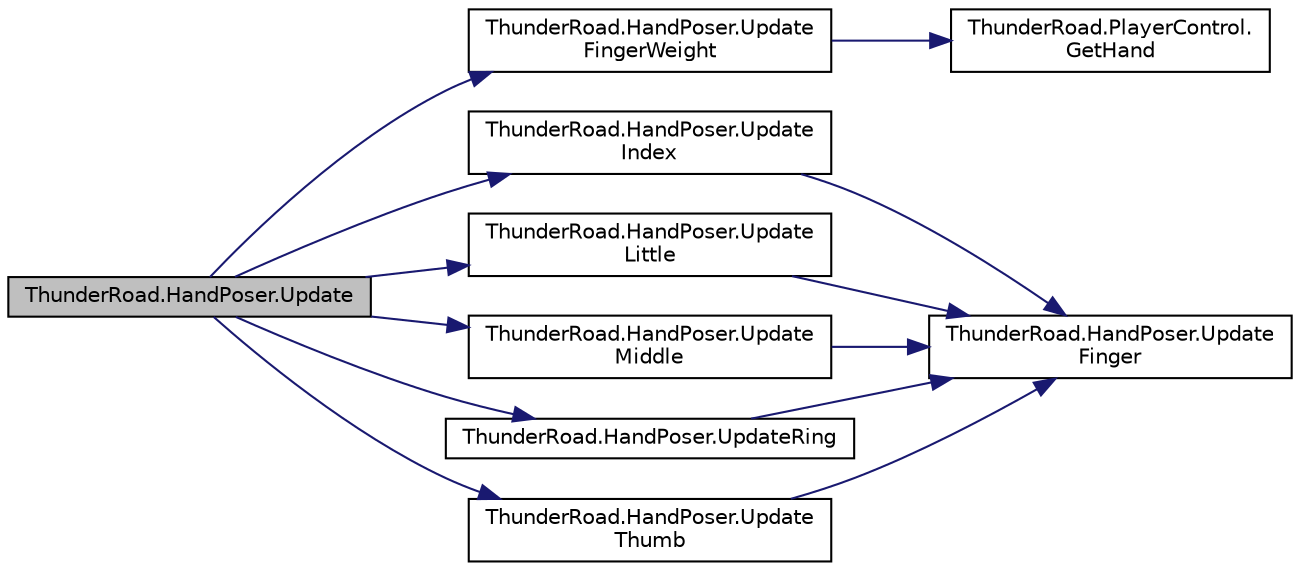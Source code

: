 digraph "ThunderRoad.HandPoser.Update"
{
 // LATEX_PDF_SIZE
  edge [fontname="Helvetica",fontsize="10",labelfontname="Helvetica",labelfontsize="10"];
  node [fontname="Helvetica",fontsize="10",shape=record];
  rankdir="LR";
  Node1 [label="ThunderRoad.HandPoser.Update",height=0.2,width=0.4,color="black", fillcolor="grey75", style="filled", fontcolor="black",tooltip="Updates this instance."];
  Node1 -> Node2 [color="midnightblue",fontsize="10",style="solid",fontname="Helvetica"];
  Node2 [label="ThunderRoad.HandPoser.Update\lFingerWeight",height=0.2,width=0.4,color="black", fillcolor="white", style="filled",URL="$class_thunder_road_1_1_hand_poser.html#adf10105fc6ba0449c5d713a3365deed6",tooltip="Updates the finger weight."];
  Node2 -> Node3 [color="midnightblue",fontsize="10",style="solid",fontname="Helvetica"];
  Node3 [label="ThunderRoad.PlayerControl.\lGetHand",height=0.2,width=0.4,color="black", fillcolor="white", style="filled",URL="$class_thunder_road_1_1_player_control.html#a35f9d9f52e8ffc5ad4a3b3a8a18541b9",tooltip="Gets the hand."];
  Node1 -> Node4 [color="midnightblue",fontsize="10",style="solid",fontname="Helvetica"];
  Node4 [label="ThunderRoad.HandPoser.Update\lIndex",height=0.2,width=0.4,color="black", fillcolor="white", style="filled",URL="$class_thunder_road_1_1_hand_poser.html#a1c46fe2c374f39ca03c40cdd52f884bf",tooltip="Updates the index."];
  Node4 -> Node5 [color="midnightblue",fontsize="10",style="solid",fontname="Helvetica"];
  Node5 [label="ThunderRoad.HandPoser.Update\lFinger",height=0.2,width=0.4,color="black", fillcolor="white", style="filled",URL="$class_thunder_road_1_1_hand_poser.html#a167c434f2e10e98e6e8996186264c368",tooltip="Updates the finger."];
  Node1 -> Node6 [color="midnightblue",fontsize="10",style="solid",fontname="Helvetica"];
  Node6 [label="ThunderRoad.HandPoser.Update\lLittle",height=0.2,width=0.4,color="black", fillcolor="white", style="filled",URL="$class_thunder_road_1_1_hand_poser.html#a2690650b40e884af96a63070a51973ae",tooltip="Updates the little."];
  Node6 -> Node5 [color="midnightblue",fontsize="10",style="solid",fontname="Helvetica"];
  Node1 -> Node7 [color="midnightblue",fontsize="10",style="solid",fontname="Helvetica"];
  Node7 [label="ThunderRoad.HandPoser.Update\lMiddle",height=0.2,width=0.4,color="black", fillcolor="white", style="filled",URL="$class_thunder_road_1_1_hand_poser.html#a6ecc0af9c82f15b869ed0b5ecaf1f1a9",tooltip="Updates the middle."];
  Node7 -> Node5 [color="midnightblue",fontsize="10",style="solid",fontname="Helvetica"];
  Node1 -> Node8 [color="midnightblue",fontsize="10",style="solid",fontname="Helvetica"];
  Node8 [label="ThunderRoad.HandPoser.UpdateRing",height=0.2,width=0.4,color="black", fillcolor="white", style="filled",URL="$class_thunder_road_1_1_hand_poser.html#a3bf91a9985ef4b218088a4e0f671a5b8",tooltip="Updates the ring."];
  Node8 -> Node5 [color="midnightblue",fontsize="10",style="solid",fontname="Helvetica"];
  Node1 -> Node9 [color="midnightblue",fontsize="10",style="solid",fontname="Helvetica"];
  Node9 [label="ThunderRoad.HandPoser.Update\lThumb",height=0.2,width=0.4,color="black", fillcolor="white", style="filled",URL="$class_thunder_road_1_1_hand_poser.html#a40b99c1d62a458f51c1dfb283ce50a18",tooltip="Updates the thumb."];
  Node9 -> Node5 [color="midnightblue",fontsize="10",style="solid",fontname="Helvetica"];
}
